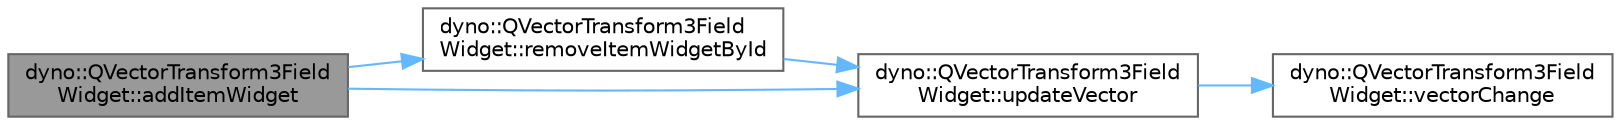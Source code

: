 digraph "dyno::QVectorTransform3FieldWidget::addItemWidget"
{
 // LATEX_PDF_SIZE
  bgcolor="transparent";
  edge [fontname=Helvetica,fontsize=10,labelfontname=Helvetica,labelfontsize=10];
  node [fontname=Helvetica,fontsize=10,shape=box,height=0.2,width=0.4];
  rankdir="LR";
  Node1 [id="Node000001",label="dyno::QVectorTransform3Field\lWidget::addItemWidget",height=0.2,width=0.4,color="gray40", fillcolor="grey60", style="filled", fontcolor="black",tooltip="Called when the QPushButton* addItembutton is clicked."];
  Node1 -> Node2 [id="edge1_Node000001_Node000002",color="steelblue1",style="solid",tooltip=" "];
  Node2 [id="Node000002",label="dyno::QVectorTransform3Field\lWidget::removeItemWidgetById",height=0.2,width=0.4,color="grey40", fillcolor="white", style="filled",URL="$classdyno_1_1_q_vector_transform3_field_widget.html#a74efd7b21e2a3b40b8f921153e7f83a5",tooltip="Called when the \"mVectorTransformItemLayout::QPushButton* removeButton\" is clicked."];
  Node2 -> Node3 [id="edge2_Node000002_Node000003",color="steelblue1",style="solid",tooltip=" "];
  Node3 [id="Node000003",label="dyno::QVectorTransform3Field\lWidget::updateVector",height=0.2,width=0.4,color="grey40", fillcolor="white", style="filled",URL="$classdyno_1_1_q_vector_transform3_field_widget.html#a87b15de25060c6b371deee4ba8e33422",tooltip="Update \"std::vector<Transform3f> mVec\"."];
  Node3 -> Node4 [id="edge3_Node000003_Node000004",color="steelblue1",style="solid",tooltip=" "];
  Node4 [id="Node000004",label="dyno::QVectorTransform3Field\lWidget::vectorChange",height=0.2,width=0.4,color="grey40", fillcolor="white", style="filled",URL="$classdyno_1_1_q_vector_transform3_field_widget.html#a88ddc4db945a85b85853d14209109756",tooltip=" "];
  Node1 -> Node3 [id="edge4_Node000001_Node000003",color="steelblue1",style="solid",tooltip=" "];
}
